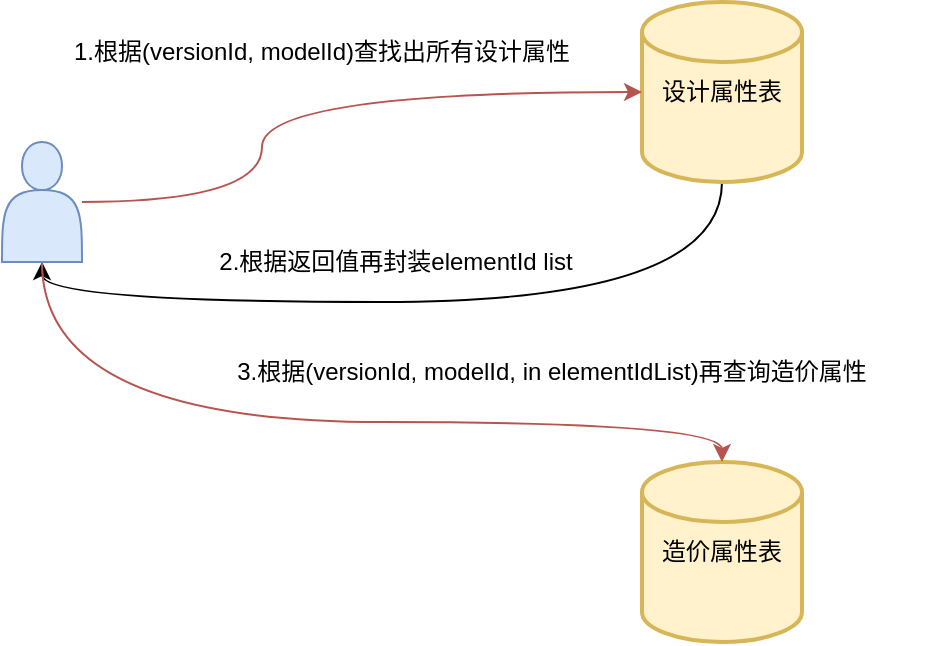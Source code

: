 <mxfile version="24.0.1" type="github">
  <diagram name="第 1 页" id="gxyxRUU0kacvFPGi7QaY">
    <mxGraphModel dx="1100" dy="793" grid="1" gridSize="10" guides="1" tooltips="1" connect="1" arrows="1" fold="1" page="1" pageScale="1" pageWidth="827" pageHeight="1169" math="0" shadow="0">
      <root>
        <mxCell id="0" />
        <mxCell id="1" parent="0" />
        <mxCell id="g6Mkxyg0FFfqkl0ZeRUG-9" style="edgeStyle=orthogonalEdgeStyle;rounded=0;orthogonalLoop=1;jettySize=auto;html=1;strokeColor=#000000;curved=1;entryX=0.5;entryY=1;entryDx=0;entryDy=0;fillColor=#f5f5f5;" edge="1" parent="1" source="g6Mkxyg0FFfqkl0ZeRUG-3" target="g6Mkxyg0FFfqkl0ZeRUG-5">
          <mxGeometry relative="1" as="geometry">
            <mxPoint x="250" y="320" as="targetPoint" />
            <Array as="points">
              <mxPoint x="560" y="340" />
              <mxPoint x="220" y="340" />
            </Array>
          </mxGeometry>
        </mxCell>
        <mxCell id="g6Mkxyg0FFfqkl0ZeRUG-3" value="设计属性表" style="strokeWidth=2;html=1;shape=mxgraph.flowchart.database;whiteSpace=wrap;fillColor=#fff2cc;strokeColor=#d6b656;" vertex="1" parent="1">
          <mxGeometry x="520" y="190" width="80" height="90" as="geometry" />
        </mxCell>
        <mxCell id="g6Mkxyg0FFfqkl0ZeRUG-4" value="造价属性表" style="strokeWidth=2;html=1;shape=mxgraph.flowchart.database;whiteSpace=wrap;fillColor=#fff2cc;strokeColor=#d6b656;" vertex="1" parent="1">
          <mxGeometry x="520" y="420" width="80" height="90" as="geometry" />
        </mxCell>
        <mxCell id="g6Mkxyg0FFfqkl0ZeRUG-11" style="edgeStyle=orthogonalEdgeStyle;rounded=0;orthogonalLoop=1;jettySize=auto;html=1;curved=1;fillColor=#f8cecc;strokeColor=#b85450;" edge="1" parent="1" source="g6Mkxyg0FFfqkl0ZeRUG-5" target="g6Mkxyg0FFfqkl0ZeRUG-4">
          <mxGeometry relative="1" as="geometry">
            <Array as="points">
              <mxPoint x="220" y="400" />
              <mxPoint x="560" y="400" />
            </Array>
          </mxGeometry>
        </mxCell>
        <mxCell id="g6Mkxyg0FFfqkl0ZeRUG-5" value="" style="shape=actor;whiteSpace=wrap;html=1;fillColor=#dae8fc;strokeColor=#6c8ebf;" vertex="1" parent="1">
          <mxGeometry x="200" y="260" width="40" height="60" as="geometry" />
        </mxCell>
        <mxCell id="g6Mkxyg0FFfqkl0ZeRUG-7" style="edgeStyle=orthogonalEdgeStyle;rounded=0;orthogonalLoop=1;jettySize=auto;html=1;entryX=0;entryY=0.5;entryDx=0;entryDy=0;entryPerimeter=0;curved=1;fillColor=#f8cecc;strokeColor=#b85450;" edge="1" parent="1" source="g6Mkxyg0FFfqkl0ZeRUG-5" target="g6Mkxyg0FFfqkl0ZeRUG-3">
          <mxGeometry relative="1" as="geometry">
            <Array as="points">
              <mxPoint x="330" y="290" />
              <mxPoint x="330" y="235" />
            </Array>
          </mxGeometry>
        </mxCell>
        <mxCell id="g6Mkxyg0FFfqkl0ZeRUG-8" value="1.根据(versionId, modelId)查找出所有设计属性" style="text;html=1;align=center;verticalAlign=middle;whiteSpace=wrap;rounded=0;" vertex="1" parent="1">
          <mxGeometry x="230" y="200" width="260" height="30" as="geometry" />
        </mxCell>
        <mxCell id="g6Mkxyg0FFfqkl0ZeRUG-10" value="2.根据返回值再封装elementId list" style="text;html=1;align=center;verticalAlign=middle;whiteSpace=wrap;rounded=0;" vertex="1" parent="1">
          <mxGeometry x="304" y="310" width="186" height="20" as="geometry" />
        </mxCell>
        <mxCell id="g6Mkxyg0FFfqkl0ZeRUG-12" value="3.根据(versionId, modelId, in elementIdList)再查询造价属性" style="text;html=1;align=center;verticalAlign=middle;whiteSpace=wrap;rounded=0;" vertex="1" parent="1">
          <mxGeometry x="280" y="360" width="390" height="30" as="geometry" />
        </mxCell>
      </root>
    </mxGraphModel>
  </diagram>
</mxfile>
